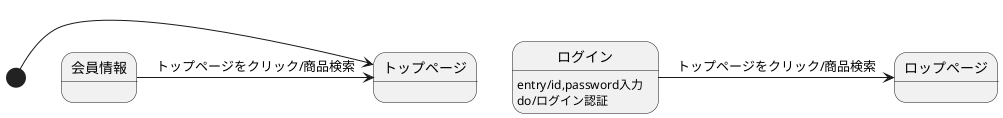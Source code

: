 ```uml
@startuml
[*] -> トップページ
会員情報 -> トップページ : トップページをクリック/商品検索
ログイン -> ロップページ : トップページをクリック/商品検索
ログイン : entry/id,password入力
ログイン : do/ログイン認証

@enduml
```
